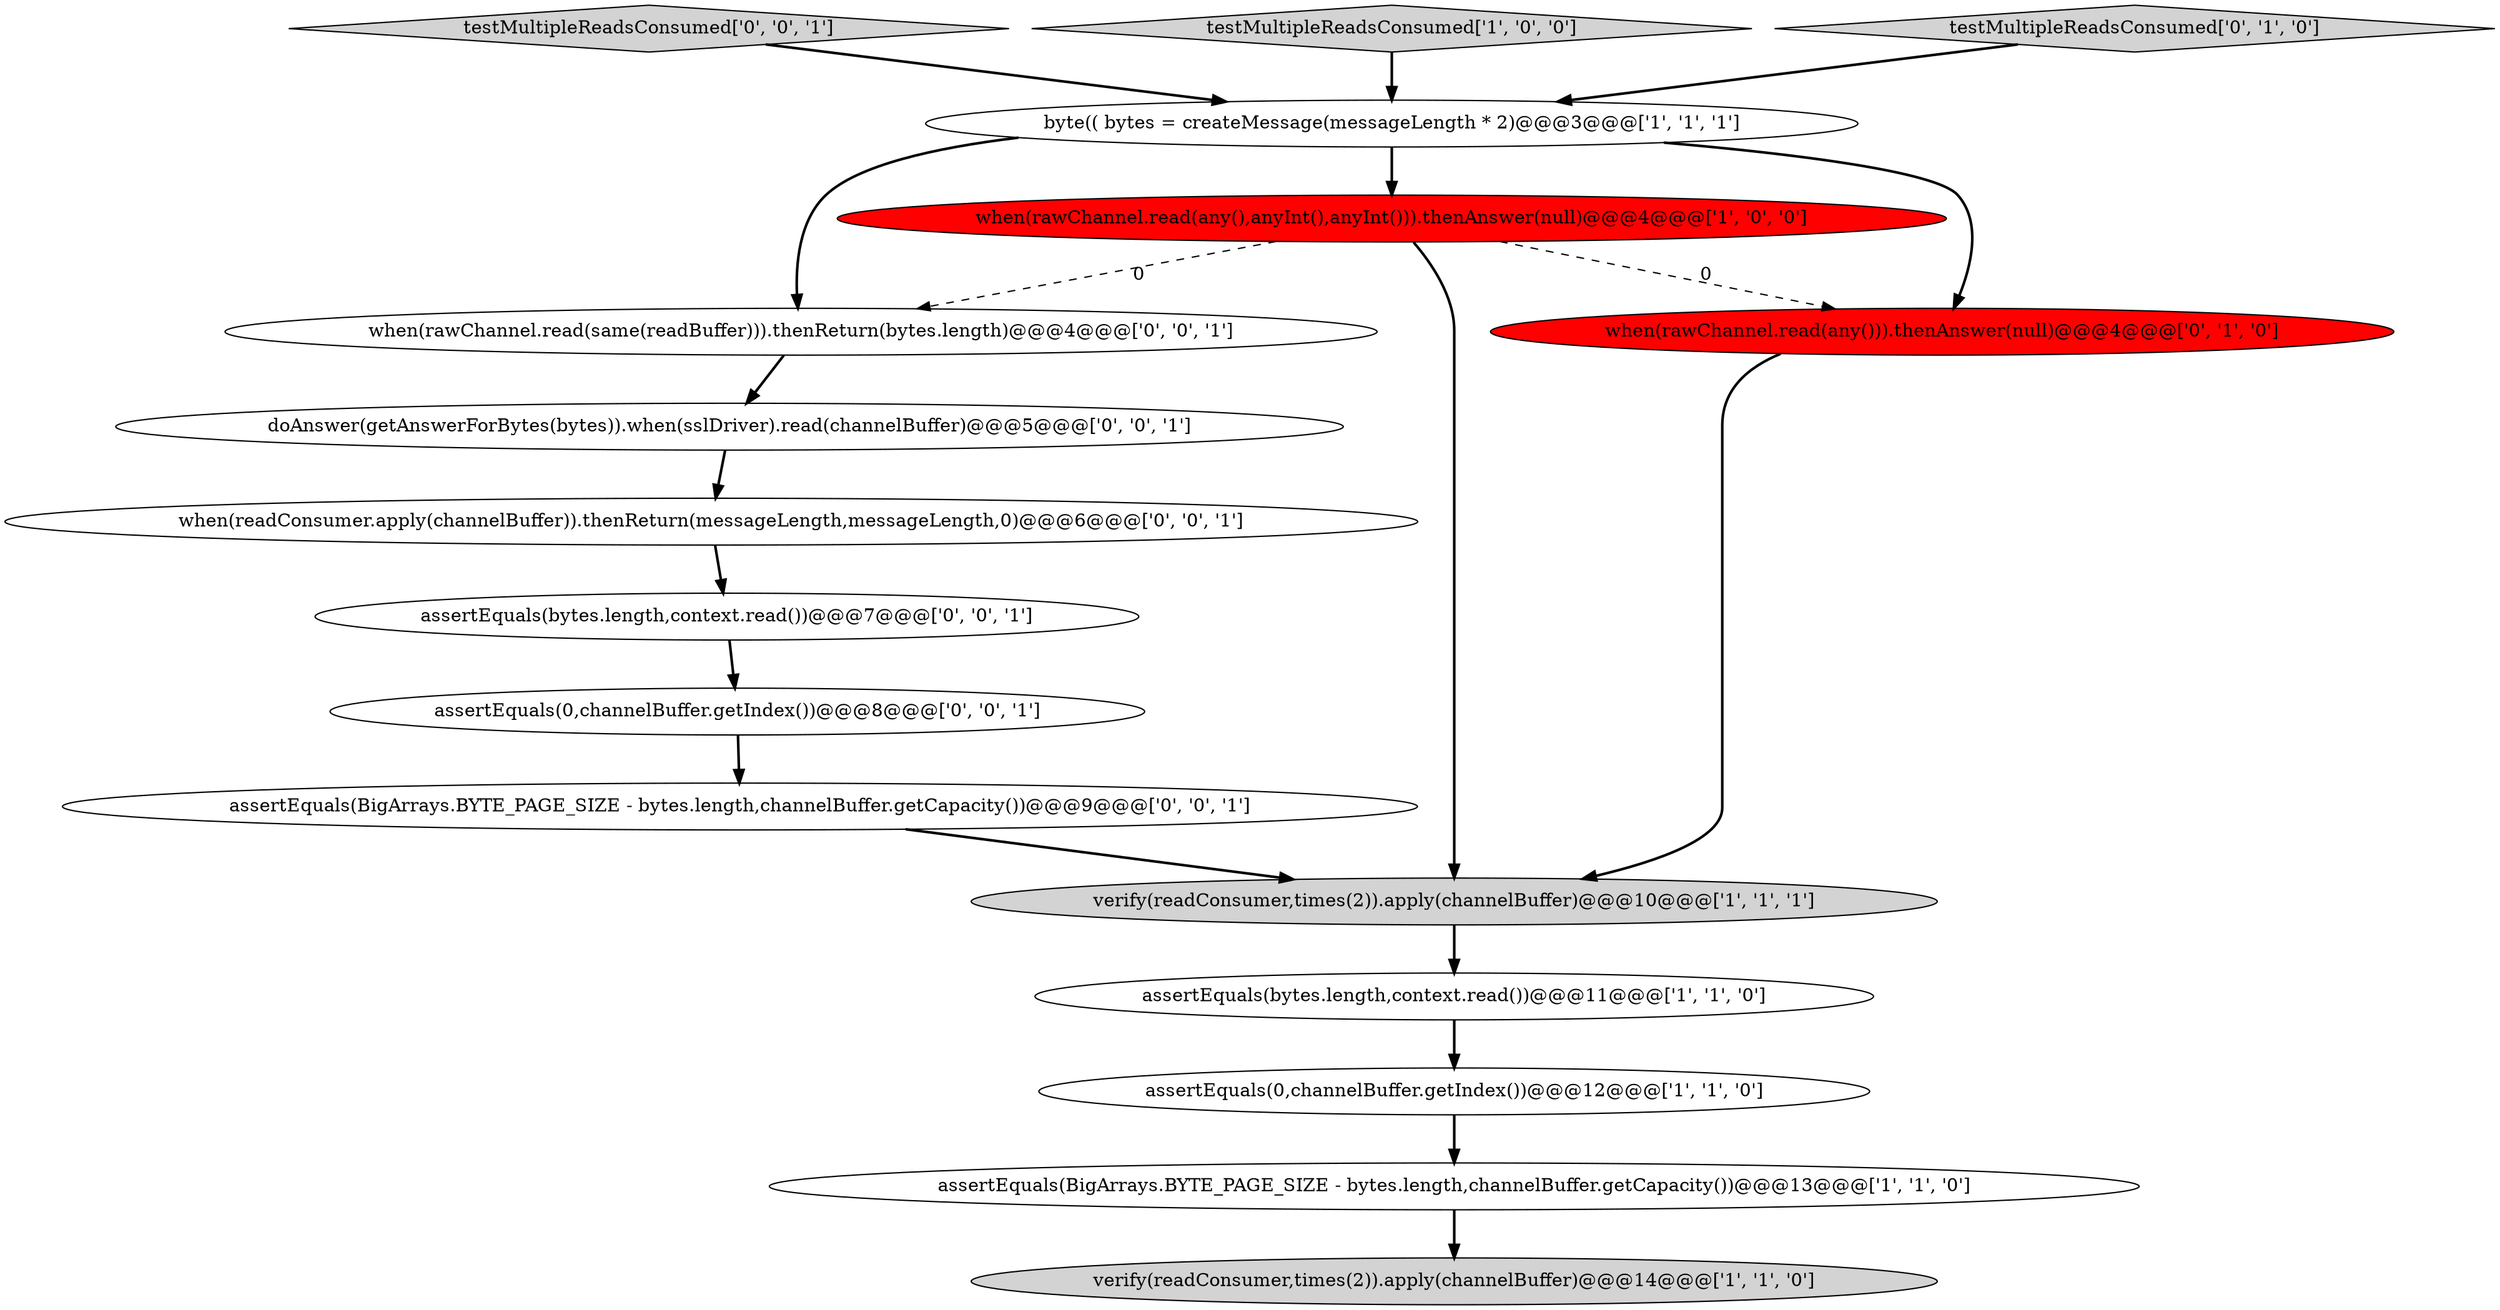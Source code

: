digraph {
4 [style = filled, label = "byte(( bytes = createMessage(messageLength * 2)@@@3@@@['1', '1', '1']", fillcolor = white, shape = ellipse image = "AAA0AAABBB1BBB"];
12 [style = filled, label = "testMultipleReadsConsumed['0', '0', '1']", fillcolor = lightgray, shape = diamond image = "AAA0AAABBB3BBB"];
13 [style = filled, label = "when(readConsumer.apply(channelBuffer)).thenReturn(messageLength,messageLength,0)@@@6@@@['0', '0', '1']", fillcolor = white, shape = ellipse image = "AAA0AAABBB3BBB"];
11 [style = filled, label = "assertEquals(bytes.length,context.read())@@@7@@@['0', '0', '1']", fillcolor = white, shape = ellipse image = "AAA0AAABBB3BBB"];
2 [style = filled, label = "verify(readConsumer,times(2)).apply(channelBuffer)@@@14@@@['1', '1', '0']", fillcolor = lightgray, shape = ellipse image = "AAA0AAABBB1BBB"];
3 [style = filled, label = "when(rawChannel.read(any(),anyInt(),anyInt())).thenAnswer(null)@@@4@@@['1', '0', '0']", fillcolor = red, shape = ellipse image = "AAA1AAABBB1BBB"];
8 [style = filled, label = "when(rawChannel.read(any())).thenAnswer(null)@@@4@@@['0', '1', '0']", fillcolor = red, shape = ellipse image = "AAA1AAABBB2BBB"];
16 [style = filled, label = "assertEquals(BigArrays.BYTE_PAGE_SIZE - bytes.length,channelBuffer.getCapacity())@@@9@@@['0', '0', '1']", fillcolor = white, shape = ellipse image = "AAA0AAABBB3BBB"];
1 [style = filled, label = "assertEquals(bytes.length,context.read())@@@11@@@['1', '1', '0']", fillcolor = white, shape = ellipse image = "AAA0AAABBB1BBB"];
10 [style = filled, label = "when(rawChannel.read(same(readBuffer))).thenReturn(bytes.length)@@@4@@@['0', '0', '1']", fillcolor = white, shape = ellipse image = "AAA0AAABBB3BBB"];
14 [style = filled, label = "doAnswer(getAnswerForBytes(bytes)).when(sslDriver).read(channelBuffer)@@@5@@@['0', '0', '1']", fillcolor = white, shape = ellipse image = "AAA0AAABBB3BBB"];
0 [style = filled, label = "verify(readConsumer,times(2)).apply(channelBuffer)@@@10@@@['1', '1', '1']", fillcolor = lightgray, shape = ellipse image = "AAA0AAABBB1BBB"];
5 [style = filled, label = "testMultipleReadsConsumed['1', '0', '0']", fillcolor = lightgray, shape = diamond image = "AAA0AAABBB1BBB"];
6 [style = filled, label = "assertEquals(0,channelBuffer.getIndex())@@@12@@@['1', '1', '0']", fillcolor = white, shape = ellipse image = "AAA0AAABBB1BBB"];
7 [style = filled, label = "assertEquals(BigArrays.BYTE_PAGE_SIZE - bytes.length,channelBuffer.getCapacity())@@@13@@@['1', '1', '0']", fillcolor = white, shape = ellipse image = "AAA0AAABBB1BBB"];
15 [style = filled, label = "assertEquals(0,channelBuffer.getIndex())@@@8@@@['0', '0', '1']", fillcolor = white, shape = ellipse image = "AAA0AAABBB3BBB"];
9 [style = filled, label = "testMultipleReadsConsumed['0', '1', '0']", fillcolor = lightgray, shape = diamond image = "AAA0AAABBB2BBB"];
8->0 [style = bold, label=""];
4->10 [style = bold, label=""];
4->8 [style = bold, label=""];
4->3 [style = bold, label=""];
3->8 [style = dashed, label="0"];
16->0 [style = bold, label=""];
5->4 [style = bold, label=""];
1->6 [style = bold, label=""];
3->10 [style = dashed, label="0"];
14->13 [style = bold, label=""];
11->15 [style = bold, label=""];
6->7 [style = bold, label=""];
12->4 [style = bold, label=""];
15->16 [style = bold, label=""];
10->14 [style = bold, label=""];
7->2 [style = bold, label=""];
0->1 [style = bold, label=""];
13->11 [style = bold, label=""];
3->0 [style = bold, label=""];
9->4 [style = bold, label=""];
}
